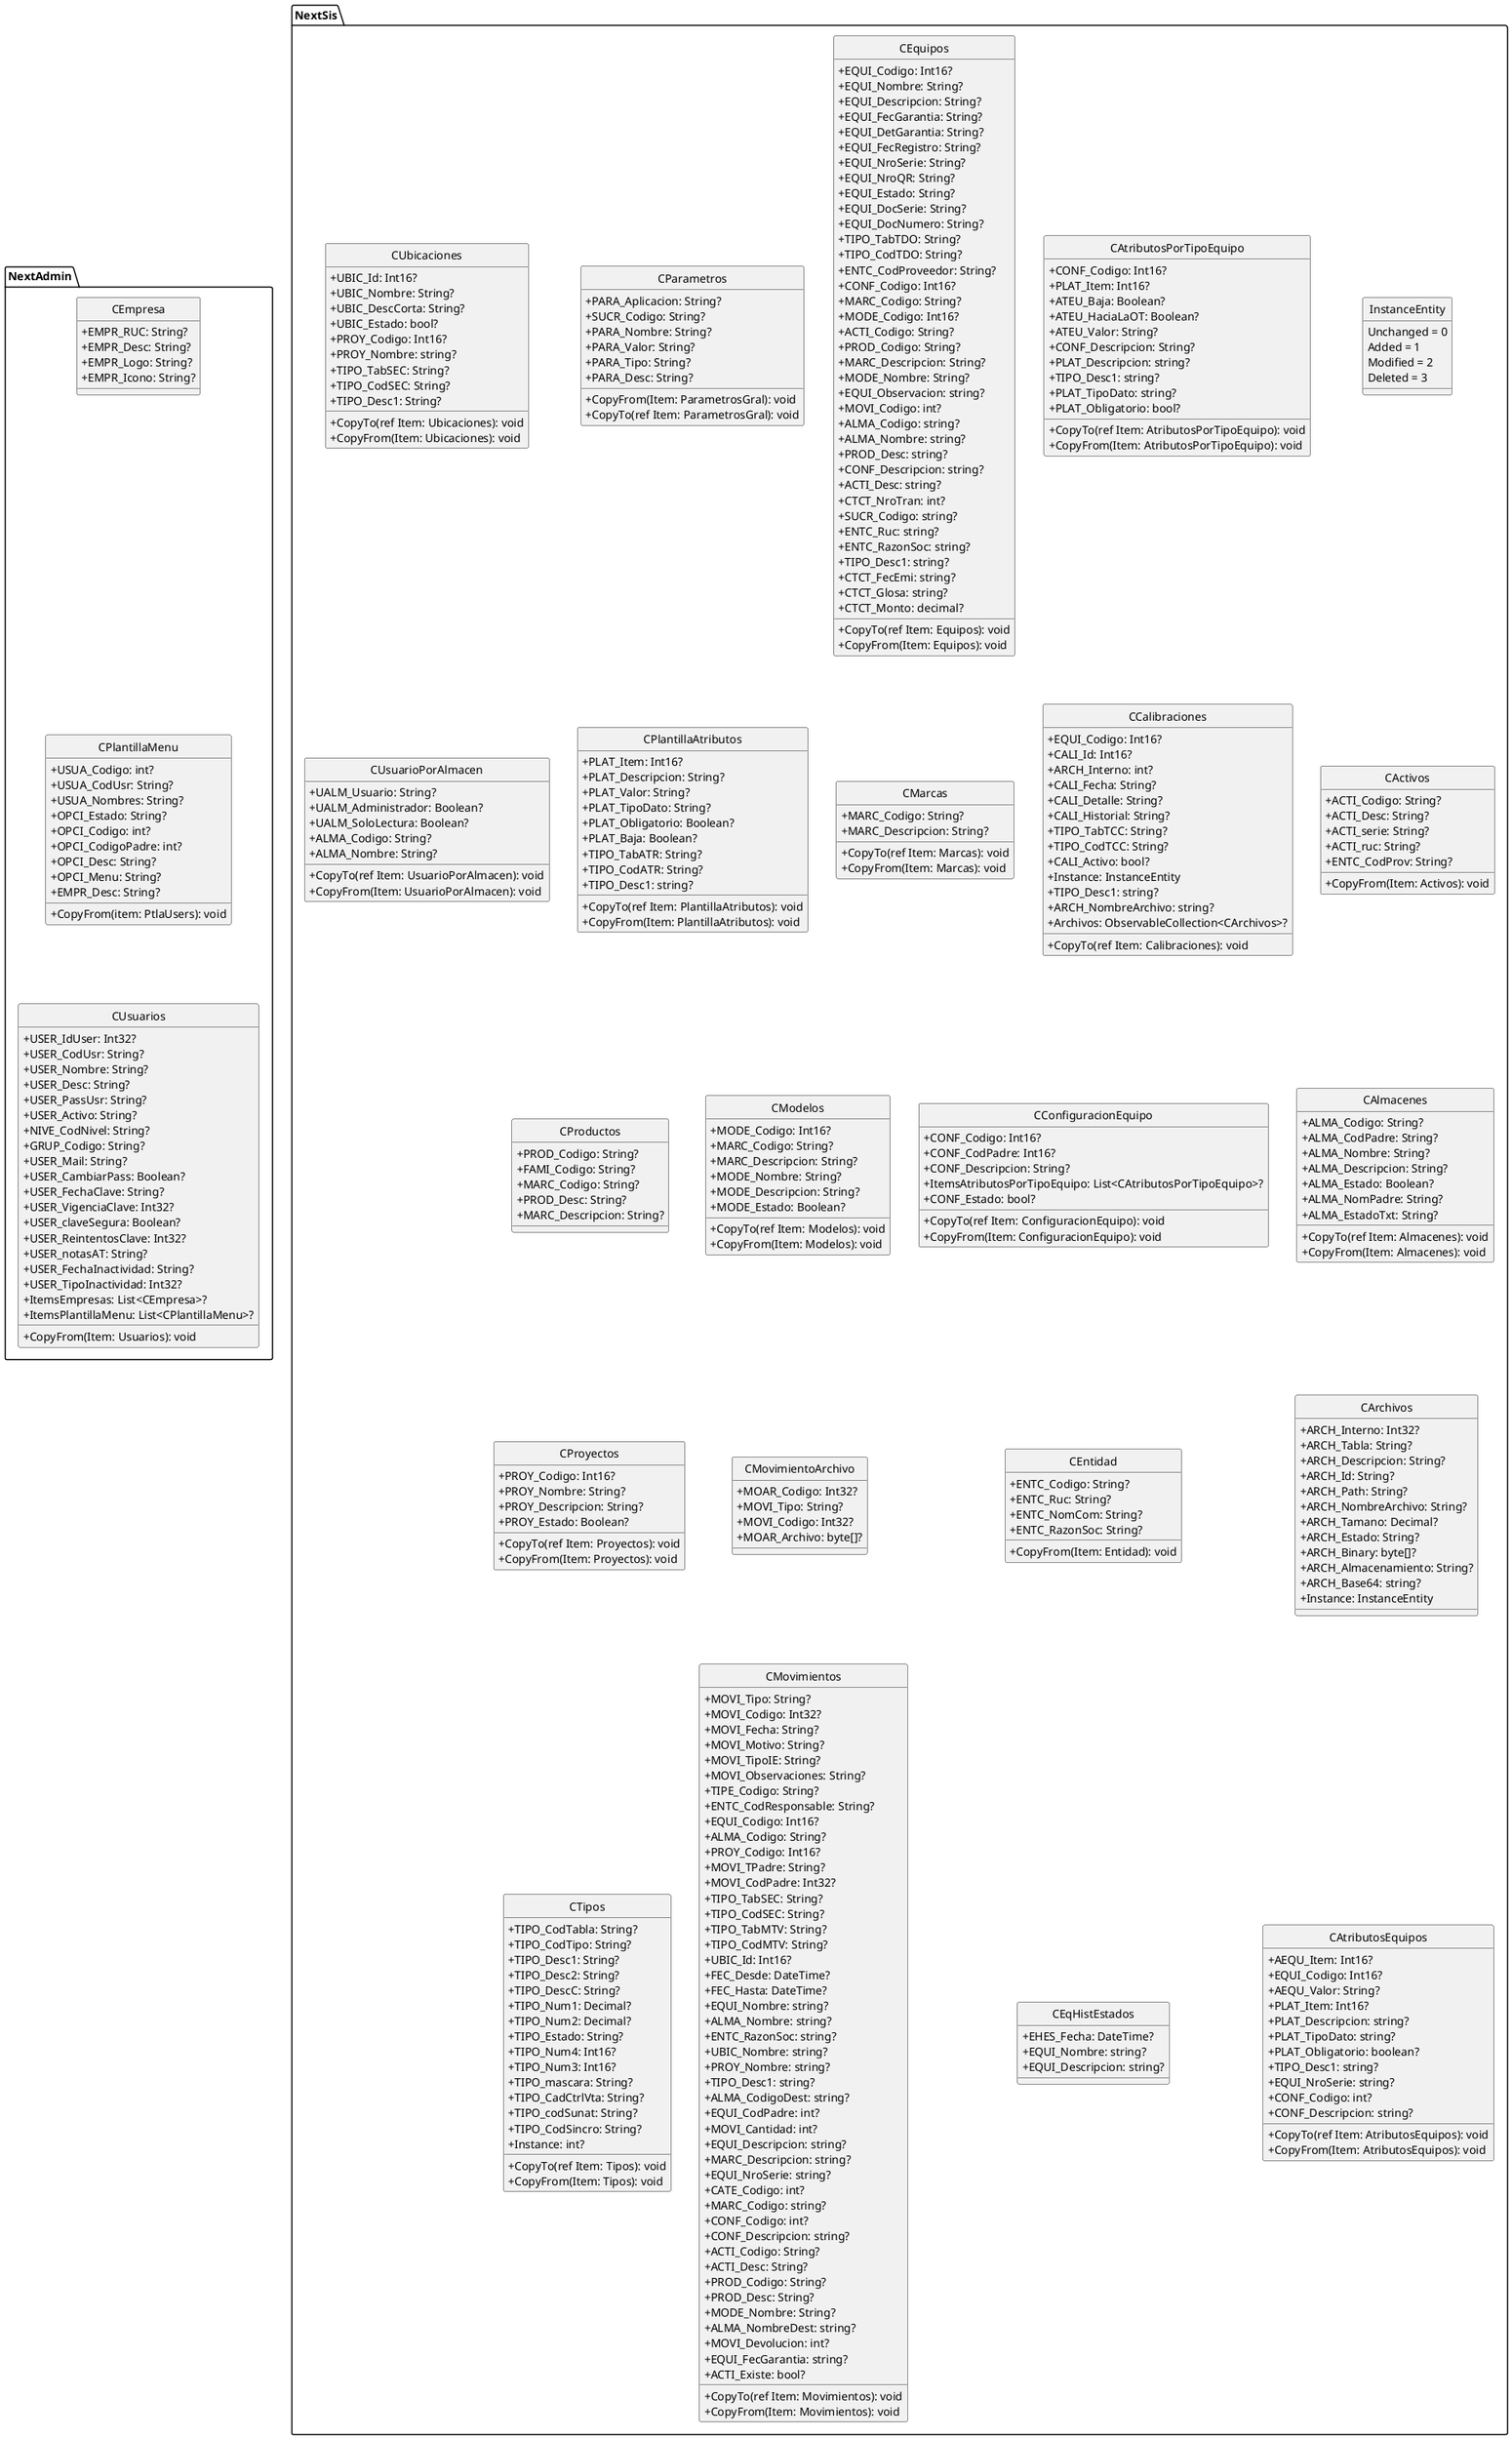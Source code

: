 @startuml Entidades Service
skinparam ClassAttributeIconSize 0
hide circle
skinparam Linetype ortho

package "NextAdmin" {
    class CUsuarios {
        + USER_IdUser: Int32?
        + USER_CodUsr: String?
        + USER_Nombre: String?
        + USER_Desc: String?
        + USER_PassUsr: String?
        + USER_Activo: String?
        + NIVE_CodNivel: String?
        + GRUP_Codigo: String?
        + USER_Mail: String?
        + USER_CambiarPass: Boolean?
        + USER_FechaClave: String?
        + USER_VigenciaClave: Int32?
        + USER_claveSegura: Boolean?
        + USER_ReintentosClave: Int32?
        + USER_notasAT: String?
        + USER_FechaInactividad: String?
        + USER_TipoInactividad: Int32?
        + ItemsEmpresas: List<CEmpresa>?
        + ItemsPlantillaMenu: List<CPlantillaMenu>?
        + CopyFrom(Item: Usuarios): void
    }

    class CEmpresa {
        + EMPR_RUC: String?
        + EMPR_Desc: String?
        + EMPR_Logo: String?
        + EMPR_Icono: String?
    }

    class CPlantillaMenu {
        + USUA_Codigo: int?
        + USUA_CodUsr: String?
        + USUA_Nombres: String?
        + OPCI_Estado: String?
        + OPCI_Codigo: int?
        + OPCI_CodigoPadre: int?
        + OPCI_Desc: String?
        + OPCI_Menu: String?
        + EMPR_Desc: String?
        + CopyFrom(item: PtlaUsers): void
    }

    CEmpresa -[hidden]-> CPlantillaMenu
    CPlantillaMenu -[hidden]-> CUsuarios
}

package "NextSis" {
    enum InstanceEntity {
        Unchanged = 0
        Added = 1
        Modified = 2
        Deleted = 3
    }

    class CActivos {
        + ACTI_Codigo: String?
        + ACTI_Desc: String?
        + ACTI_serie: String?
        + ACTI_ruc: String?
        + ENTC_CodProv: String?
        + CopyFrom(Item: Activos): void
    }

    class CAlmacenes {
        + ALMA_Codigo: String?
        + ALMA_CodPadre: String?
        + ALMA_Nombre: String?
        + ALMA_Descripcion: String?
        + ALMA_Estado: Boolean?
        + ALMA_NomPadre: String?
        + ALMA_EstadoTxt: String?
        + CopyTo(ref Item: Almacenes): void
        + CopyFrom(Item: Almacenes): void
    }

    class CArchivos {
        + ARCH_Interno: Int32?
        + ARCH_Tabla: String?
        + ARCH_Descripcion: String?
        + ARCH_Id: String?
        + ARCH_Path: String?
        + ARCH_NombreArchivo: String?
        + ARCH_Tamano: Decimal?
        + ARCH_Estado: String?
        + ARCH_Binary: byte[]?
        + ARCH_Almacenamiento: String?
        + ARCH_Base64: string?
        + Instance: InstanceEntity
    }

    class CAtributosEquipos {
        + AEQU_Item: Int16?
        + EQUI_Codigo: Int16?
        + AEQU_Valor: String?
        + PLAT_Item: Int16?
        + PLAT_Descripcion: string?
        + PLAT_TipoDato: string?
        + PLAT_Obligatorio: boolean?
        + TIPO_Desc1: string?
        + EQUI_NroSerie: string?
        + CONF_Codigo: int?
        + CONF_Descripcion: string?
        + CopyTo(ref Item: AtributosEquipos): void
        + CopyFrom(Item: AtributosEquipos): void
    }

    class CAtributosPorTipoEquipo {
        + CONF_Codigo: Int16?
        + PLAT_Item: Int16?
        + ATEU_Baja: Boolean?
        + ATEU_HaciaLaOT: Boolean?
        + ATEU_Valor: String?
        + CONF_Descripcion: String?
        + PLAT_Descripcion: string?
        + TIPO_Desc1: string?
        + PLAT_TipoDato: string?
        + PLAT_Obligatorio: bool?
        + CopyTo(ref Item: AtributosPorTipoEquipo): void
        + CopyFrom(Item: AtributosPorTipoEquipo): void
    }

    class CCalibraciones {
        + EQUI_Codigo: Int16?
        + CALI_Id: Int16?
        + ARCH_Interno: int?
        + CALI_Fecha: String?
        + CALI_Detalle: String?
        + CALI_Historial: String?
        + TIPO_TabTCC: String?
        + TIPO_CodTCC: String?
        + CALI_Activo: bool?
        + Instance: InstanceEntity
        + TIPO_Desc1: string?
        + ARCH_NombreArchivo: string?
        + Archivos: ObservableCollection<CArchivos>?
        + CopyTo(ref Item: Calibraciones): void
    }

    class CConfiguracionEquipo {
        + CONF_Codigo: Int16?
        + CONF_CodPadre: Int16?
        + CONF_Descripcion: String?
        + ItemsAtributosPorTipoEquipo: List<CAtributosPorTipoEquipo>?
        + CONF_Estado: bool?
        + CopyTo(ref Item: ConfiguracionEquipo): void
        + CopyFrom(Item: ConfiguracionEquipo): void
    }

    class CEntidad {
        + ENTC_Codigo: String?
        + ENTC_Ruc: String?
        + ENTC_NomCom: String?
        + ENTC_RazonSoc: String?
        + CopyFrom(Item: Entidad): void
    }

    class CEqHistEstados {
        + EHES_Fecha: DateTime?
        + EQUI_Nombre: string?
        + EQUI_Descripcion: string?
    }

    class CEquipos {
        + EQUI_Codigo: Int16?
        + EQUI_Nombre: String?
        + EQUI_Descripcion: String?
        + EQUI_FecGarantia: String?
        + EQUI_DetGarantia: String?
        + EQUI_FecRegistro: String?
        + EQUI_NroSerie: String?
        + EQUI_NroQR: String?
        + EQUI_Estado: String?
        + EQUI_DocSerie: String?
        + EQUI_DocNumero: String?
        + TIPO_TabTDO: String?
        + TIPO_CodTDO: String?
        + ENTC_CodProveedor: String?
        + CONF_Codigo: Int16?
        + MARC_Codigo: String?
        + MODE_Codigo: Int16?
        + ACTI_Codigo: String?
        + PROD_Codigo: String?
        + MARC_Descripcion: String?
        + MODE_Nombre: String?
        + EQUI_Observacion: string?
        + MOVI_Codigo: int?
        + ALMA_Codigo: string?
        + ALMA_Nombre: string?
        + PROD_Desc: string?
        + CONF_Descripcion: string?
        + ACTI_Desc: string?
        + CTCT_NroTran: int?
        + SUCR_Codigo: string?
        + ENTC_Ruc: string?
        + ENTC_RazonSoc: string?
        + TIPO_Desc1: string?
        + CTCT_FecEmi: string?
        + CTCT_Glosa: string?
        + CTCT_Monto: decimal?
        + CopyTo(ref Item: Equipos): void
        + CopyFrom(Item: Equipos): void
    }

    class CMarcas{
        + MARC_Codigo: String?
        + MARC_Descripcion: String?
        + CopyTo(ref Item: Marcas): void
        + CopyFrom(Item: Marcas): void
    }

    class CModelos{
        + MODE_Codigo: Int16?
        + MARC_Codigo: String?
        + MARC_Descripcion: String?
        + MODE_Nombre: String?
        + MODE_Descripcion: String?
        + MODE_Estado: Boolean?
        + CopyTo(ref Item: Modelos): void
        + CopyFrom(Item: Modelos): void
    }

    class CMovimientoArchivo {
        + MOAR_Codigo: Int32?
        + MOVI_Tipo: String?
        + MOVI_Codigo: Int32?
        + MOAR_Archivo: byte[]?
    }

    class CMovimientos {
        + MOVI_Tipo: String?
        + MOVI_Codigo: Int32?
        + MOVI_Fecha: String?
        + MOVI_Motivo: String?
        + MOVI_TipoIE: String?
        + MOVI_Observaciones: String?
        + TIPE_Codigo: String?
        + ENTC_CodResponsable: String?
        + EQUI_Codigo: Int16?
        + ALMA_Codigo: String?
        + PROY_Codigo: Int16?
        + MOVI_TPadre: String?
        + MOVI_CodPadre: Int32?
        + TIPO_TabSEC: String?
        + TIPO_CodSEC: String?
        + TIPO_TabMTV: String?
        + TIPO_CodMTV: String?
        + UBIC_Id: Int16?
        + FEC_Desde: DateTime?
        + FEC_Hasta: DateTime?
        + EQUI_Nombre: string?
        + ALMA_Nombre: string?
        + ENTC_RazonSoc: string?
        + UBIC_Nombre: string?
        + PROY_Nombre: string?
        + TIPO_Desc1: string?
        + ALMA_CodigoDest: string?
        + EQUI_CodPadre: int?
        + MOVI_Cantidad: int?
        + EQUI_Descripcion: string?
        + MARC_Descripcion: string?
        + EQUI_NroSerie: string?
        + CATE_Codigo: int?
        + MARC_Codigo: string?
        + CONF_Codigo: int?
        + CONF_Descripcion: string?
        + ACTI_Codigo: String?
        + ACTI_Desc: String?
        + PROD_Codigo: String?
        + PROD_Desc: String?
        + MODE_Nombre: String?
        + ALMA_NombreDest: string?
        + MOVI_Devolucion: int?
        + EQUI_FecGarantia: string?
        + ACTI_Existe: bool?
        + CopyTo(ref Item: Movimientos): void
        + CopyFrom(Item: Movimientos): void
    }

    class CParametros {
        + PARA_Aplicacion: String?
        + SUCR_Codigo: String?
        + PARA_Nombre: String?
        + PARA_Valor: String?
        + PARA_Tipo: String?
        + PARA_Desc: String?
        + CopyFrom(Item: ParametrosGral): void
        + CopyTo(ref Item: ParametrosGral): void
    }

    class CPlantillaAtributos {
        + PLAT_Item: Int16?
        + PLAT_Descripcion: String?
        + PLAT_Valor: String?
        + PLAT_TipoDato: String?
        + PLAT_Obligatorio: Boolean?
        + PLAT_Baja: Boolean?
        + TIPO_TabATR: String?
        + TIPO_CodATR: String?
        + TIPO_Desc1: string?
        + CopyTo(ref Item: PlantillaAtributos): void
        + CopyFrom(Item: PlantillaAtributos): void
    }

    class CProductos {
        + PROD_Codigo: String?
        + FAMI_Codigo: String?
        + MARC_Codigo: String?
        + PROD_Desc: String?
        + MARC_Descripcion: String?
    }

    class CProyectos {
        + PROY_Codigo: Int16?
        + PROY_Nombre: String?
        + PROY_Descripcion: String?
        + PROY_Estado: Boolean?
        + CopyTo(ref Item: Proyectos): void
        + CopyFrom(Item: Proyectos): void
    }

    class CTipos {
        + TIPO_CodTabla: String?
        + TIPO_CodTipo: String?
        + TIPO_Desc1: String?
        + TIPO_Desc2: String?
        + TIPO_DescC: String?
        + TIPO_Num1: Decimal?
        + TIPO_Num2: Decimal?
        + TIPO_Estado: String?
        + TIPO_Num4: Int16?
        + TIPO_Num3: Int16?
        + TIPO_mascara: String?
        + TIPO_CadCtrlVta: String?
        + TIPO_codSunat: String?
        + TIPO_CodSincro: String?
        + Instance: int?
        + CopyTo(ref Item: Tipos): void
        + CopyFrom(Item: Tipos): void
    }

    class CUbicaciones {
        + UBIC_Id: Int16?
        + UBIC_Nombre: String?
        + UBIC_DescCorta: String?
        + UBIC_Estado: bool?
        + PROY_Codigo: Int16?
        + PROY_Nombre: string?
        + TIPO_TabSEC: String?
        + TIPO_CodSEC: String?
        + TIPO_Desc1: String?
        + CopyTo(ref Item: Ubicaciones): void
        + CopyFrom(Item: Ubicaciones): void
    }

    class CUsuarioPorAlmacen {
        + UALM_Usuario: String?
        + UALM_Administrador: Boolean?
        + UALM_SoloLectura: Boolean?
        + ALMA_Codigo: String?
        + ALMA_Nombre: String?
        + CopyTo(ref Item: UsuarioPorAlmacen): void
        + CopyFrom(Item: UsuarioPorAlmacen): void
    }

    InstanceEntity -[hidden]-> CActivos
    CActivos -[hidden]-> CAlmacenes
    CAlmacenes -[hidden]-> CArchivos
    CArchivos -[hidden]-> CAtributosEquipos

    CAtributosPorTipoEquipo -[hidden]-> CCalibraciones
    CCalibraciones -[hidden]-> CConfiguracionEquipo
    CConfiguracionEquipo -[hidden]-> CEntidad
    CEntidad -[hidden]-> CEqHistEstados

    CEquipos -[hidden]-> CMarcas
    CMarcas -[hidden]-> CModelos
    CModelos -[hidden]-> CMovimientoArchivo
    CMovimientoArchivo -[hidden]-> CMovimientos

    CParametros -[hidden]-> CPlantillaAtributos
    CPlantillaAtributos -[hidden]-> CProductos
    CProductos -[hidden]-> CProyectos
    CProyectos -[hidden]-> CTipos

    CUbicaciones -[hidden]-> CUsuarioPorAlmacen
}
@enduml